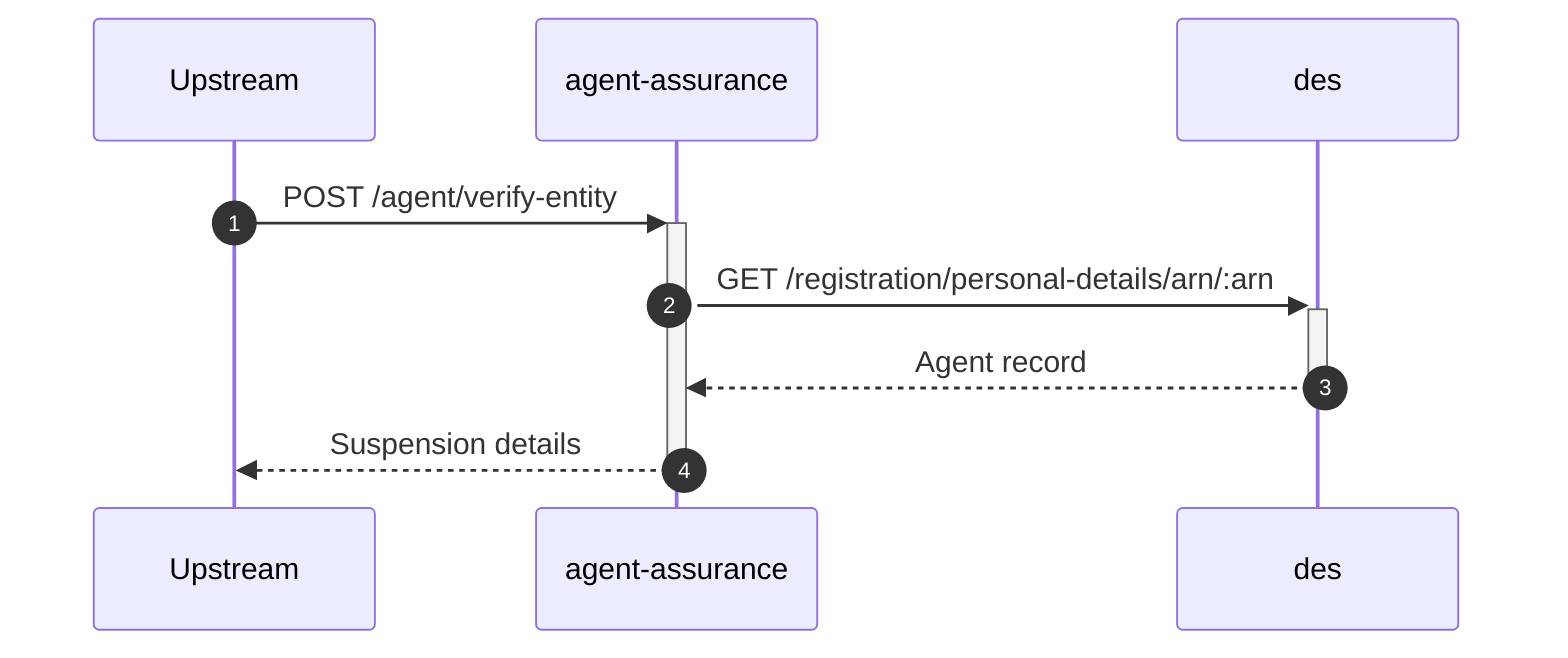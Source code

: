 sequenceDiagram
    autonumber
    participant Upstream
    participant agent-assurance
    participant des

    Upstream->>+agent-assurance: POST /agent/verify-entity
    agent-assurance->>+des: GET /registration/personal-details/arn/:arn
    des-->>-agent-assurance: Agent record
    agent-assurance-->>-Upstream: Suspension details